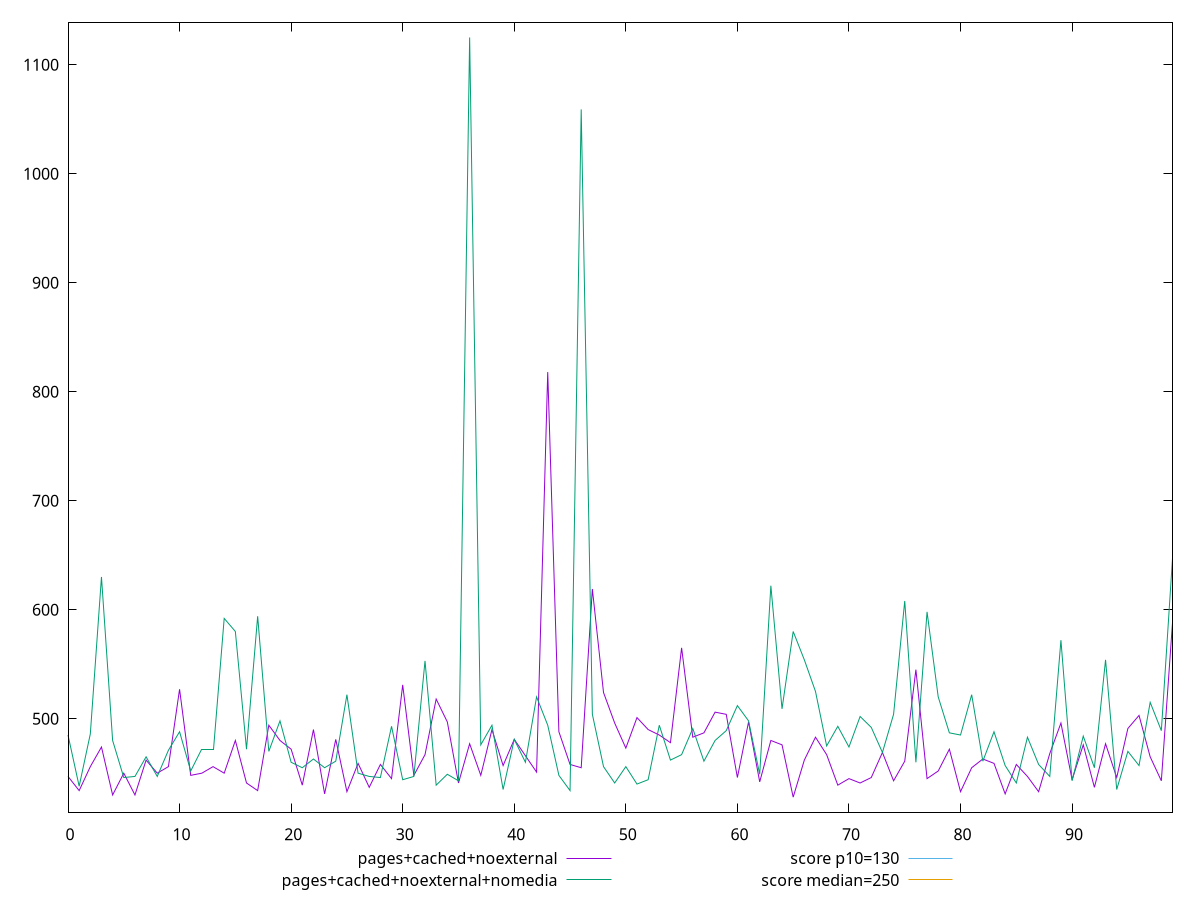 reset

$pagesCachedNoexternal <<EOF
0 447
1 434
2 456
3 474
4 430
5 450
6 430.00000000000364
7 462
8 450
9 456
10 527
11 448
12 450
13 456
14 450
15 480
16 441.00000000000364
17 434.0000000000018
18 494
19 480
20 471.9999999999982
21 439
22 490
23 430.9999999999982
24 480.99999999999636
25 433
26 458.9999999999982
27 437
28 457.99999999999636
29 445.00000000000364
30 531
31 447.99999999999636
32 467
33 518
34 497
35 441
36 476.99999999999636
37 448
38 490
39 457
40 481
41 466
42 451
43 818
44 488
45 458
46 455
47 618.9999999999964
48 524
49 496
50 473
51 501
52 490
53 485
54 478
55 565.0000000000036
56 483
57 487
58 506
59 504
60 446
61 497.0000000000018
62 442
63 480
64 476
65 428
66 462.00000000000364
67 483
68 467
69 439
70 445
71 441
72 446
73 469
74 443
75 461.0000000000018
76 545
77 445
78 452
79 472
80 433
81 455
82 463.0000000000018
83 459
84 431
85 458
86 447
87 433
88 468
89 496
90 443.9999999999982
91 476
92 437
93 477
94 446.00000000000364
95 490.99999999999636
96 503
97 465
98 443
99 588
EOF

$pagesCachedNoexternalNomedia <<EOF
0 485
1 438
2 486
3 630
4 480
5 446
6 447
7 465
8 446.99999999999636
9 471
10 487.99999999999636
11 452
12 472
13 472
14 592
15 580
16 472
17 594
18 470
19 498
20 460
21 455
22 463
23 455
24 461
25 522
26 449.99999999999636
27 447
28 445.9999999999982
29 493
30 444
31 447
32 553
33 439
34 449
35 443
36 1125
37 476
38 494
39 435
40 481
41 460
42 520
43 494
44 448.0000000000018
45 434.00000000000364
46 1058.9999999999982
47 504
48 456
49 440.9999999999982
50 455.9999999999982
51 440
52 444
53 494
54 462.00000000000364
55 467
56 491
57 461
58 480
59 489
60 512
61 498
62 449
63 622
64 509
65 580
66 554
67 525
68 475
69 493
70 474
71 502
72 492
73 468.99999999999636
74 504
75 608
76 460
77 598
78 520
79 487
80 485
81 522
82 461
83 488
84 457
85 441
86 483
87 458
88 447
89 572
90 443
91 484
92 455.00000000000364
93 554
94 434.9999999999982
95 470
96 457
97 515
98 489
99 647
EOF

set key outside below
set xrange [0:99]
set yrange [414.06:1138.94]
set trange [414.06:1138.94]
set terminal svg size 640, 520 enhanced background rgb 'white'
set output "reprap/max-potential-fid/comparison/line/2_vs_3.svg"

plot $pagesCachedNoexternal title "pages+cached+noexternal" with line, \
     $pagesCachedNoexternalNomedia title "pages+cached+noexternal+nomedia" with line, \
     130 title "score p10=130", \
     250 title "score median=250"

reset
